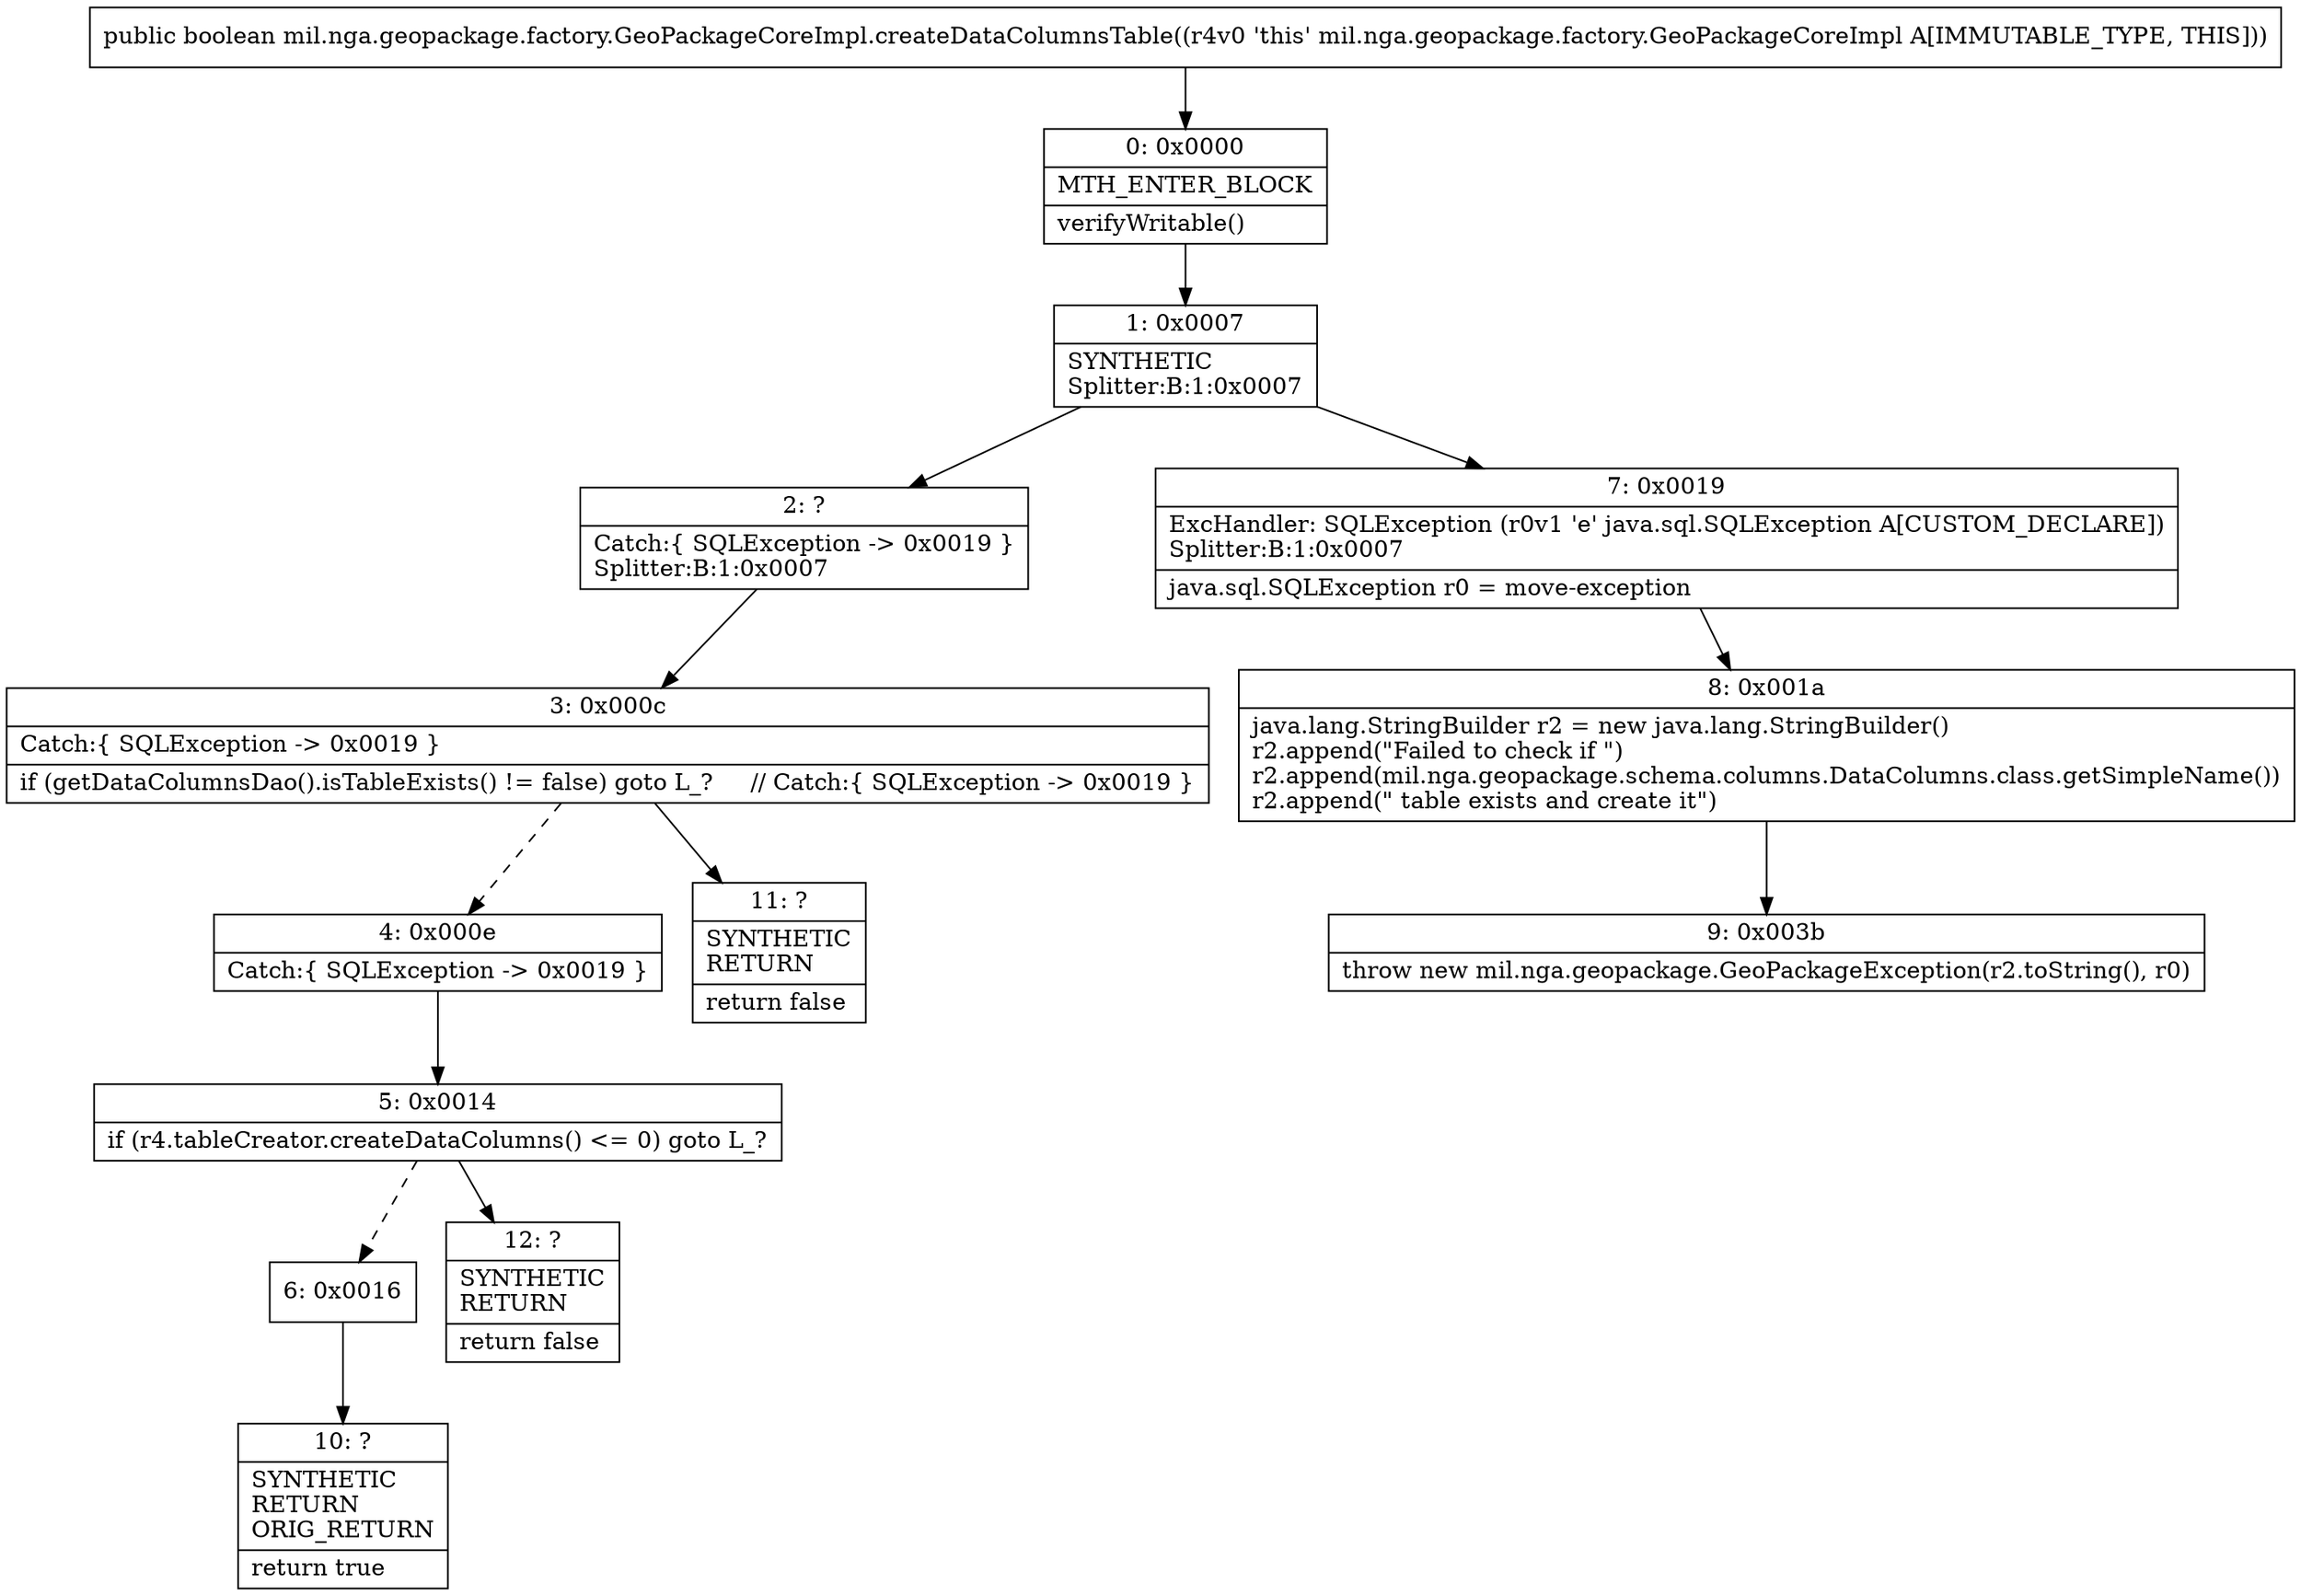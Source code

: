 digraph "CFG formil.nga.geopackage.factory.GeoPackageCoreImpl.createDataColumnsTable()Z" {
Node_0 [shape=record,label="{0\:\ 0x0000|MTH_ENTER_BLOCK\l|verifyWritable()\l}"];
Node_1 [shape=record,label="{1\:\ 0x0007|SYNTHETIC\lSplitter:B:1:0x0007\l}"];
Node_2 [shape=record,label="{2\:\ ?|Catch:\{ SQLException \-\> 0x0019 \}\lSplitter:B:1:0x0007\l}"];
Node_3 [shape=record,label="{3\:\ 0x000c|Catch:\{ SQLException \-\> 0x0019 \}\l|if (getDataColumnsDao().isTableExists() != false) goto L_?     \/\/ Catch:\{ SQLException \-\> 0x0019 \}\l}"];
Node_4 [shape=record,label="{4\:\ 0x000e|Catch:\{ SQLException \-\> 0x0019 \}\l}"];
Node_5 [shape=record,label="{5\:\ 0x0014|if (r4.tableCreator.createDataColumns() \<= 0) goto L_?\l}"];
Node_6 [shape=record,label="{6\:\ 0x0016}"];
Node_7 [shape=record,label="{7\:\ 0x0019|ExcHandler: SQLException (r0v1 'e' java.sql.SQLException A[CUSTOM_DECLARE])\lSplitter:B:1:0x0007\l|java.sql.SQLException r0 = move\-exception\l}"];
Node_8 [shape=record,label="{8\:\ 0x001a|java.lang.StringBuilder r2 = new java.lang.StringBuilder()\lr2.append(\"Failed to check if \")\lr2.append(mil.nga.geopackage.schema.columns.DataColumns.class.getSimpleName())\lr2.append(\" table exists and create it\")\l}"];
Node_9 [shape=record,label="{9\:\ 0x003b|throw new mil.nga.geopackage.GeoPackageException(r2.toString(), r0)\l}"];
Node_10 [shape=record,label="{10\:\ ?|SYNTHETIC\lRETURN\lORIG_RETURN\l|return true\l}"];
Node_11 [shape=record,label="{11\:\ ?|SYNTHETIC\lRETURN\l|return false\l}"];
Node_12 [shape=record,label="{12\:\ ?|SYNTHETIC\lRETURN\l|return false\l}"];
MethodNode[shape=record,label="{public boolean mil.nga.geopackage.factory.GeoPackageCoreImpl.createDataColumnsTable((r4v0 'this' mil.nga.geopackage.factory.GeoPackageCoreImpl A[IMMUTABLE_TYPE, THIS])) }"];
MethodNode -> Node_0;
Node_0 -> Node_1;
Node_1 -> Node_2;
Node_1 -> Node_7;
Node_2 -> Node_3;
Node_3 -> Node_4[style=dashed];
Node_3 -> Node_11;
Node_4 -> Node_5;
Node_5 -> Node_6[style=dashed];
Node_5 -> Node_12;
Node_6 -> Node_10;
Node_7 -> Node_8;
Node_8 -> Node_9;
}


